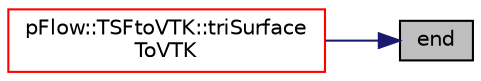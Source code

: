 digraph "end"
{
 // LATEX_PDF_SIZE
  edge [fontname="Helvetica",fontsize="10",labelfontname="Helvetica",labelfontsize="10"];
  node [fontname="Helvetica",fontsize="10",shape=record];
  rankdir="RL";
  Node1 [label="end",height=0.2,width=0.4,color="black", fillcolor="grey75", style="filled", fontcolor="black",tooltip=" "];
  Node1 -> Node2 [dir="back",color="midnightblue",fontsize="10",style="solid",fontname="Helvetica"];
  Node2 [label="pFlow::TSFtoVTK::triSurface\lToVTK",height=0.2,width=0.4,color="red", fillcolor="white", style="filled",URL="$namespacepFlow_1_1TSFtoVTK.html#ab7675057b3c9b4ecd2b146c55fb6c5db",tooltip=" "];
}
